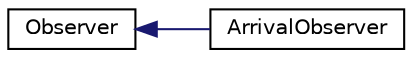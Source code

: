 digraph "Graphical Class Hierarchy"
{
 // LATEX_PDF_SIZE
  edge [fontname="Helvetica",fontsize="10",labelfontname="Helvetica",labelfontsize="10"];
  node [fontname="Helvetica",fontsize="10",shape=record];
  rankdir="LR";
  Node0 [label="Observer",height=0.2,width=0.4,color="black", fillcolor="white", style="filled",URL="$classObserver.html",tooltip=" "];
  Node0 -> Node1 [dir="back",color="midnightblue",fontsize="10",style="solid",fontname="Helvetica"];
  Node1 [label="ArrivalObserver",height=0.2,width=0.4,color="black", fillcolor="white", style="filled",URL="$classArrivalObserver.html",tooltip="Concrete Observer."];
}
